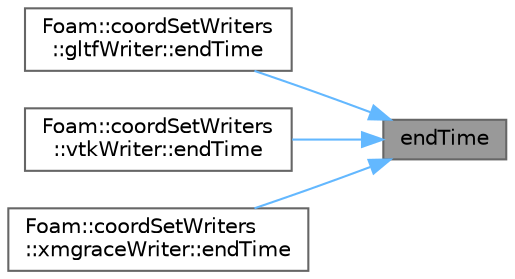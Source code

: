 digraph "endTime"
{
 // LATEX_PDF_SIZE
  bgcolor="transparent";
  edge [fontname=Helvetica,fontsize=10,labelfontname=Helvetica,labelfontsize=10];
  node [fontname=Helvetica,fontsize=10,shape=box,height=0.2,width=0.4];
  rankdir="RL";
  Node1 [id="Node000001",label="endTime",height=0.2,width=0.4,color="gray40", fillcolor="grey60", style="filled", fontcolor="black",tooltip=" "];
  Node1 -> Node2 [id="edge1_Node000001_Node000002",dir="back",color="steelblue1",style="solid",tooltip=" "];
  Node2 [id="Node000002",label="Foam::coordSetWriters\l::gltfWriter::endTime",height=0.2,width=0.4,color="grey40", fillcolor="white", style="filled",URL="$classFoam_1_1coordSetWriters_1_1gltfWriter.html#a10aef9d1ca546107a83bcc88a7c373b4",tooltip=" "];
  Node1 -> Node3 [id="edge2_Node000001_Node000003",dir="back",color="steelblue1",style="solid",tooltip=" "];
  Node3 [id="Node000003",label="Foam::coordSetWriters\l::vtkWriter::endTime",height=0.2,width=0.4,color="grey40", fillcolor="white", style="filled",URL="$classFoam_1_1coordSetWriters_1_1vtkWriter.html#a10aef9d1ca546107a83bcc88a7c373b4",tooltip=" "];
  Node1 -> Node4 [id="edge3_Node000001_Node000004",dir="back",color="steelblue1",style="solid",tooltip=" "];
  Node4 [id="Node000004",label="Foam::coordSetWriters\l::xmgraceWriter::endTime",height=0.2,width=0.4,color="grey40", fillcolor="white", style="filled",URL="$classFoam_1_1coordSetWriters_1_1xmgraceWriter.html#a10aef9d1ca546107a83bcc88a7c373b4",tooltip=" "];
}
